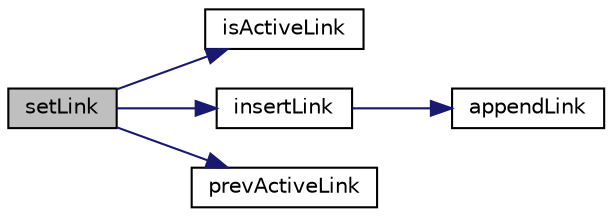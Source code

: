 digraph "setLink"
{
  edge [fontname="Helvetica",fontsize="10",labelfontname="Helvetica",labelfontsize="10"];
  node [fontname="Helvetica",fontsize="10",shape=record];
  rankdir="LR";
  Node1993 [label="setLink",height=0.2,width=0.4,color="black", fillcolor="grey75", style="filled", fontcolor="black"];
  Node1993 -> Node1994 [color="midnightblue",fontsize="10",style="solid",fontname="Helvetica"];
  Node1994 [label="isActiveLink",height=0.2,width=0.4,color="black", fillcolor="white", style="filled",URL="$d9/d18/lp__utils_8c.html#a183f62e53061778d4fdb381e27d8cf4c"];
  Node1993 -> Node1995 [color="midnightblue",fontsize="10",style="solid",fontname="Helvetica"];
  Node1995 [label="insertLink",height=0.2,width=0.4,color="black", fillcolor="white", style="filled",URL="$d9/d18/lp__utils_8c.html#a389ca8b65d10b225d84cd510d5503401"];
  Node1995 -> Node1996 [color="midnightblue",fontsize="10",style="solid",fontname="Helvetica"];
  Node1996 [label="appendLink",height=0.2,width=0.4,color="black", fillcolor="white", style="filled",URL="$d9/d18/lp__utils_8c.html#a656b120e19b9ace644e75a3537e008b1"];
  Node1993 -> Node1997 [color="midnightblue",fontsize="10",style="solid",fontname="Helvetica"];
  Node1997 [label="prevActiveLink",height=0.2,width=0.4,color="black", fillcolor="white", style="filled",URL="$d9/d18/lp__utils_8c.html#afccff078634f387f7fb70bd105f4d8a6"];
}
